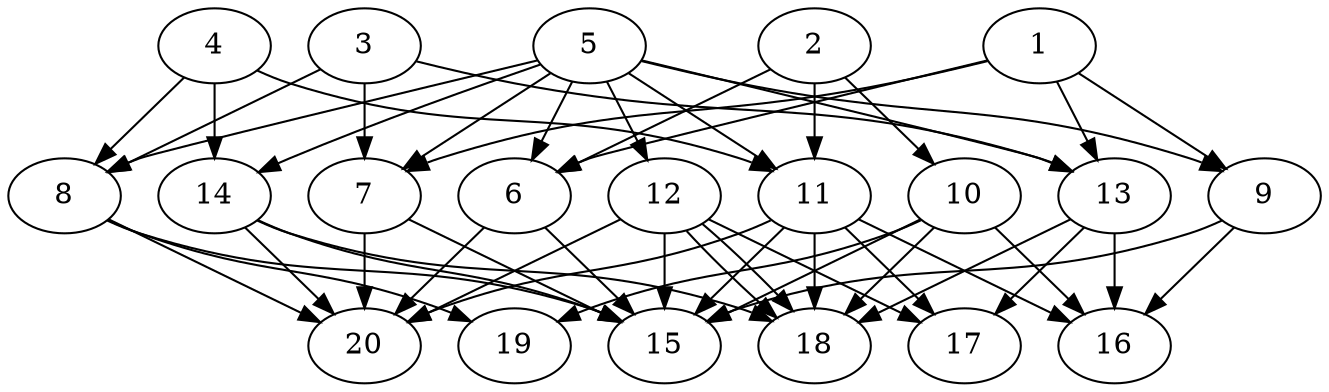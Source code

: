 // DAG automatically generated by daggen at Tue Jul 23 14:34:08 2019
// ./daggen --dot -n 20 --ccr 0.5 --fat 0.7 --regular 0.5 --density 0.8 --mindata 5242880 --maxdata 52428800 
digraph G {
  1 [size="36227072", alpha="0.16", expect_size="18113536"] 
  1 -> 6 [size ="18113536"]
  1 -> 7 [size ="18113536"]
  1 -> 9 [size ="18113536"]
  1 -> 13 [size ="18113536"]
  2 [size="82757632", alpha="0.13", expect_size="41378816"] 
  2 -> 6 [size ="41378816"]
  2 -> 10 [size ="41378816"]
  2 -> 11 [size ="41378816"]
  3 [size="11872256", alpha="0.10", expect_size="5936128"] 
  3 -> 7 [size ="5936128"]
  3 -> 8 [size ="5936128"]
  3 -> 13 [size ="5936128"]
  4 [size="101926912", alpha="0.14", expect_size="50963456"] 
  4 -> 8 [size ="50963456"]
  4 -> 11 [size ="50963456"]
  4 -> 14 [size ="50963456"]
  5 [size="68188160", alpha="0.03", expect_size="34094080"] 
  5 -> 6 [size ="34094080"]
  5 -> 7 [size ="34094080"]
  5 -> 8 [size ="34094080"]
  5 -> 9 [size ="34094080"]
  5 -> 11 [size ="34094080"]
  5 -> 12 [size ="34094080"]
  5 -> 13 [size ="34094080"]
  5 -> 14 [size ="34094080"]
  6 [size="63336448", alpha="0.15", expect_size="31668224"] 
  6 -> 15 [size ="31668224"]
  6 -> 20 [size ="31668224"]
  7 [size="23109632", alpha="0.12", expect_size="11554816"] 
  7 -> 15 [size ="11554816"]
  7 -> 20 [size ="11554816"]
  8 [size="56940544", alpha="0.04", expect_size="28470272"] 
  8 -> 15 [size ="28470272"]
  8 -> 19 [size ="28470272"]
  8 -> 20 [size ="28470272"]
  9 [size="75552768", alpha="0.16", expect_size="37776384"] 
  9 -> 15 [size ="37776384"]
  9 -> 16 [size ="37776384"]
  10 [size="93650944", alpha="0.08", expect_size="46825472"] 
  10 -> 15 [size ="46825472"]
  10 -> 16 [size ="46825472"]
  10 -> 18 [size ="46825472"]
  10 -> 19 [size ="46825472"]
  11 [size="69156864", alpha="0.15", expect_size="34578432"] 
  11 -> 15 [size ="34578432"]
  11 -> 16 [size ="34578432"]
  11 -> 17 [size ="34578432"]
  11 -> 18 [size ="34578432"]
  11 -> 20 [size ="34578432"]
  12 [size="49293312", alpha="0.14", expect_size="24646656"] 
  12 -> 15 [size ="24646656"]
  12 -> 17 [size ="24646656"]
  12 -> 18 [size ="24646656"]
  12 -> 18 [size ="24646656"]
  12 -> 20 [size ="24646656"]
  13 [size="18608128", alpha="0.00", expect_size="9304064"] 
  13 -> 16 [size ="9304064"]
  13 -> 17 [size ="9304064"]
  13 -> 18 [size ="9304064"]
  14 [size="65034240", alpha="0.05", expect_size="32517120"] 
  14 -> 15 [size ="32517120"]
  14 -> 18 [size ="32517120"]
  14 -> 20 [size ="32517120"]
  15 [size="37797888", alpha="0.03", expect_size="18898944"] 
  16 [size="51320832", alpha="0.19", expect_size="25660416"] 
  17 [size="26959872", alpha="0.15", expect_size="13479936"] 
  18 [size="82599936", alpha="0.17", expect_size="41299968"] 
  19 [size="100730880", alpha="0.05", expect_size="50365440"] 
  20 [size="80943104", alpha="0.17", expect_size="40471552"] 
}
